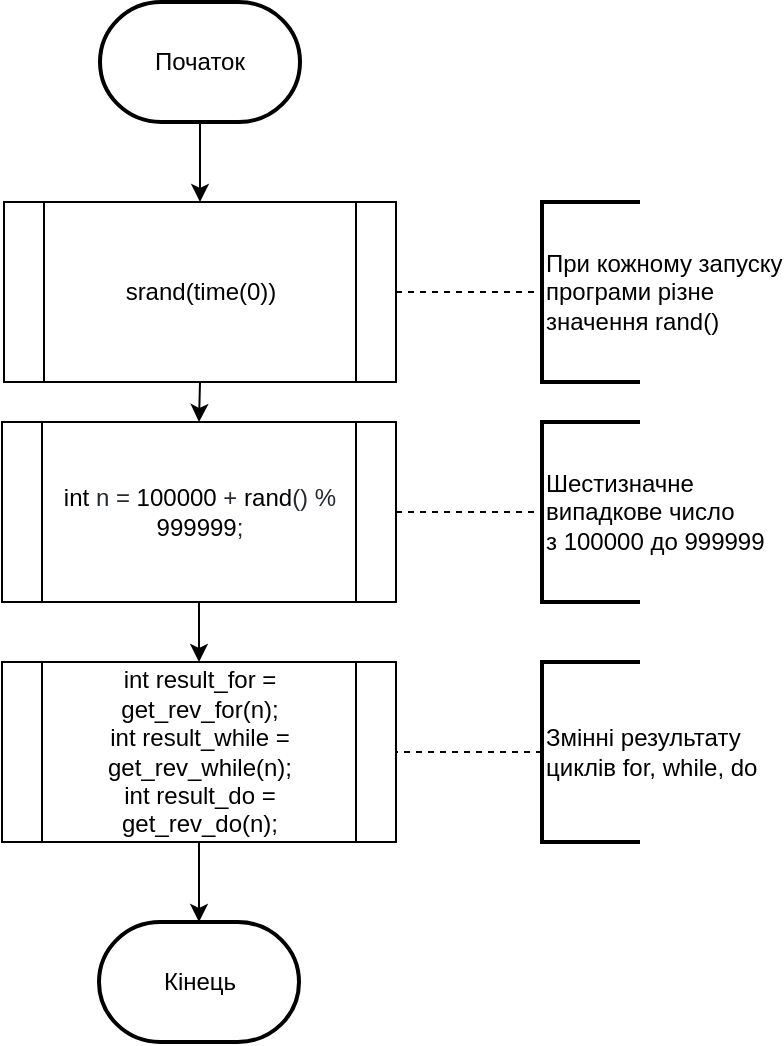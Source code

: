 <mxfile version="14.0.0" type="device"><diagram id="F6v9UCpDOimobZAC8luL" name="Page-1"><mxGraphModel dx="782" dy="706" grid="1" gridSize="10" guides="1" tooltips="1" connect="1" arrows="1" fold="1" page="1" pageScale="1" pageWidth="827" pageHeight="1169" math="0" shadow="0"><root><mxCell id="0"/><mxCell id="1" parent="0"/><mxCell id="HyeiooqACoyauI0ik-gl-18" style="edgeStyle=orthogonalEdgeStyle;rounded=0;orthogonalLoop=1;jettySize=auto;html=1;exitX=0.5;exitY=1;exitDx=0;exitDy=0;exitPerimeter=0;entryX=0.5;entryY=0;entryDx=0;entryDy=0;" edge="1" parent="1" source="HyeiooqACoyauI0ik-gl-1" target="HyeiooqACoyauI0ik-gl-11"><mxGeometry relative="1" as="geometry"/></mxCell><mxCell id="HyeiooqACoyauI0ik-gl-1" value="Початок" style="strokeWidth=2;html=1;shape=mxgraph.flowchart.terminator;whiteSpace=wrap;" vertex="1" parent="1"><mxGeometry x="329" y="40" width="100" height="60" as="geometry"/></mxCell><mxCell id="HyeiooqACoyauI0ik-gl-9" style="edgeStyle=orthogonalEdgeStyle;rounded=0;orthogonalLoop=1;jettySize=auto;html=1;exitX=0.5;exitY=1;exitDx=0;exitDy=0;entryX=0.5;entryY=0;entryDx=0;entryDy=0;" edge="1" parent="1" source="HyeiooqACoyauI0ik-gl-5" target="HyeiooqACoyauI0ik-gl-13"><mxGeometry relative="1" as="geometry"><mxPoint x="370" y="370" as="targetPoint"/></mxGeometry></mxCell><mxCell id="HyeiooqACoyauI0ik-gl-28" style="edgeStyle=orthogonalEdgeStyle;rounded=1;orthogonalLoop=1;jettySize=auto;html=1;exitX=1;exitY=0.5;exitDx=0;exitDy=0;entryX=0;entryY=0.5;entryDx=0;entryDy=0;entryPerimeter=0;dashed=1;endArrow=none;endFill=0;" edge="1" parent="1" source="HyeiooqACoyauI0ik-gl-5" target="HyeiooqACoyauI0ik-gl-25"><mxGeometry relative="1" as="geometry"/></mxCell><mxCell id="HyeiooqACoyauI0ik-gl-5" value="&lt;span class=&quot;pl-k&quot; style=&quot;box-sizing: border-box ; font-family: , &amp;#34;consolas&amp;#34; , &amp;#34;liberation mono&amp;#34; , &amp;#34;menlo&amp;#34; , monospace ; background-color: rgb(255 , 255 , 255)&quot;&gt;int&lt;/span&gt;&lt;span style=&quot;color: rgb(36 , 41 , 46) ; font-family: , &amp;#34;consolas&amp;#34; , &amp;#34;liberation mono&amp;#34; , &amp;#34;menlo&amp;#34; , monospace ; background-color: rgb(255 , 255 , 255)&quot;&gt; n = &lt;/span&gt;&lt;span class=&quot;pl-c1&quot; style=&quot;box-sizing: border-box ; font-family: , &amp;#34;consolas&amp;#34; , &amp;#34;liberation mono&amp;#34; , &amp;#34;menlo&amp;#34; , monospace ; background-color: rgb(255 , 255 , 255)&quot;&gt;100000&lt;/span&gt;&lt;span style=&quot;color: rgb(36 , 41 , 46) ; font-family: , &amp;#34;consolas&amp;#34; , &amp;#34;liberation mono&amp;#34; , &amp;#34;menlo&amp;#34; , monospace ; background-color: rgb(255 , 255 , 255)&quot;&gt; + &lt;/span&gt;&lt;span class=&quot;pl-c1&quot; style=&quot;box-sizing: border-box ; font-family: , &amp;#34;consolas&amp;#34; , &amp;#34;liberation mono&amp;#34; , &amp;#34;menlo&amp;#34; , monospace ; background-color: rgb(255 , 255 , 255)&quot;&gt;rand&lt;/span&gt;&lt;span style=&quot;color: rgb(36 , 41 , 46) ; font-family: , &amp;#34;consolas&amp;#34; , &amp;#34;liberation mono&amp;#34; , &amp;#34;menlo&amp;#34; , monospace ; background-color: rgb(255 , 255 , 255)&quot;&gt;() % &lt;/span&gt;&lt;span class=&quot;pl-c1&quot; style=&quot;box-sizing: border-box ; font-family: , &amp;#34;consolas&amp;#34; , &amp;#34;liberation mono&amp;#34; , &amp;#34;menlo&amp;#34; , monospace ; background-color: rgb(255 , 255 , 255)&quot;&gt;999999&lt;/span&gt;&lt;span style=&quot;color: rgb(36 , 41 , 46) ; font-family: , &amp;#34;consolas&amp;#34; , &amp;#34;liberation mono&amp;#34; , &amp;#34;menlo&amp;#34; , monospace ; background-color: rgb(255 , 255 , 255)&quot;&gt;;&lt;/span&gt;" style="shape=process;whiteSpace=wrap;html=1;backgroundOutline=1;" vertex="1" parent="1"><mxGeometry x="280" y="250" width="197" height="90" as="geometry"/></mxCell><mxCell id="HyeiooqACoyauI0ik-gl-17" style="edgeStyle=orthogonalEdgeStyle;rounded=0;orthogonalLoop=1;jettySize=auto;html=1;exitX=0.5;exitY=1;exitDx=0;exitDy=0;entryX=0.5;entryY=0;entryDx=0;entryDy=0;" edge="1" parent="1" source="HyeiooqACoyauI0ik-gl-11" target="HyeiooqACoyauI0ik-gl-5"><mxGeometry relative="1" as="geometry"/></mxCell><mxCell id="HyeiooqACoyauI0ik-gl-21" style="edgeStyle=orthogonalEdgeStyle;rounded=0;orthogonalLoop=1;jettySize=auto;html=1;exitX=1;exitY=0.5;exitDx=0;exitDy=0;strokeColor=none;" edge="1" parent="1" source="HyeiooqACoyauI0ik-gl-11"><mxGeometry relative="1" as="geometry"><mxPoint x="580" y="185" as="targetPoint"/></mxGeometry></mxCell><mxCell id="HyeiooqACoyauI0ik-gl-27" style="edgeStyle=orthogonalEdgeStyle;rounded=1;orthogonalLoop=1;jettySize=auto;html=1;entryX=0;entryY=0.5;entryDx=0;entryDy=0;entryPerimeter=0;dashed=1;endArrow=none;endFill=0;" edge="1" parent="1" source="HyeiooqACoyauI0ik-gl-11" target="HyeiooqACoyauI0ik-gl-23"><mxGeometry relative="1" as="geometry"/></mxCell><mxCell id="HyeiooqACoyauI0ik-gl-11" value="srand(time(0))" style="shape=process;whiteSpace=wrap;html=1;backgroundOutline=1;" vertex="1" parent="1"><mxGeometry x="281" y="140" width="196" height="90" as="geometry"/></mxCell><mxCell id="HyeiooqACoyauI0ik-gl-16" style="edgeStyle=orthogonalEdgeStyle;rounded=0;orthogonalLoop=1;jettySize=auto;html=1;exitX=0.5;exitY=1;exitDx=0;exitDy=0;entryX=0.5;entryY=0;entryDx=0;entryDy=0;entryPerimeter=0;" edge="1" parent="1" source="HyeiooqACoyauI0ik-gl-13" target="HyeiooqACoyauI0ik-gl-19"><mxGeometry relative="1" as="geometry"><mxPoint x="378" y="495" as="targetPoint"/></mxGeometry></mxCell><mxCell id="HyeiooqACoyauI0ik-gl-13" value="int result_for = get_rev_for(n);&lt;br&gt;int result_while = get_rev_while(n);&lt;br&gt;int result_do = get_rev_do(n);" style="shape=process;whiteSpace=wrap;html=1;backgroundOutline=1;" vertex="1" parent="1"><mxGeometry x="280" y="370" width="197" height="90" as="geometry"/></mxCell><mxCell id="HyeiooqACoyauI0ik-gl-19" value="Кінець" style="strokeWidth=2;html=1;shape=mxgraph.flowchart.terminator;whiteSpace=wrap;" vertex="1" parent="1"><mxGeometry x="328.5" y="500" width="100" height="60" as="geometry"/></mxCell><mxCell id="HyeiooqACoyauI0ik-gl-23" value="При кожному запуску&lt;br&gt;програми різне&amp;nbsp;&lt;br&gt;значення rand()&amp;nbsp;" style="strokeWidth=2;html=1;shape=mxgraph.flowchart.annotation_1;align=left;pointerEvents=1;" vertex="1" parent="1"><mxGeometry x="550" y="140" width="49" height="90" as="geometry"/></mxCell><mxCell id="HyeiooqACoyauI0ik-gl-25" value="Шестизначне&lt;br&gt;випадкове число&lt;br&gt;з 100000 до 999999" style="strokeWidth=2;html=1;shape=mxgraph.flowchart.annotation_1;align=left;pointerEvents=1;" vertex="1" parent="1"><mxGeometry x="550" y="250" width="49" height="90" as="geometry"/></mxCell><mxCell id="HyeiooqACoyauI0ik-gl-29" style="edgeStyle=orthogonalEdgeStyle;rounded=1;orthogonalLoop=1;jettySize=auto;html=1;entryX=1;entryY=0.5;entryDx=0;entryDy=0;dashed=1;endArrow=none;endFill=0;" edge="1" parent="1" source="HyeiooqACoyauI0ik-gl-26" target="HyeiooqACoyauI0ik-gl-13"><mxGeometry relative="1" as="geometry"/></mxCell><mxCell id="HyeiooqACoyauI0ik-gl-26" value="Змінні результату&lt;br&gt;циклів for, while, do" style="strokeWidth=2;html=1;shape=mxgraph.flowchart.annotation_1;align=left;pointerEvents=1;" vertex="1" parent="1"><mxGeometry x="550" y="370" width="49" height="90" as="geometry"/></mxCell></root></mxGraphModel></diagram></mxfile>